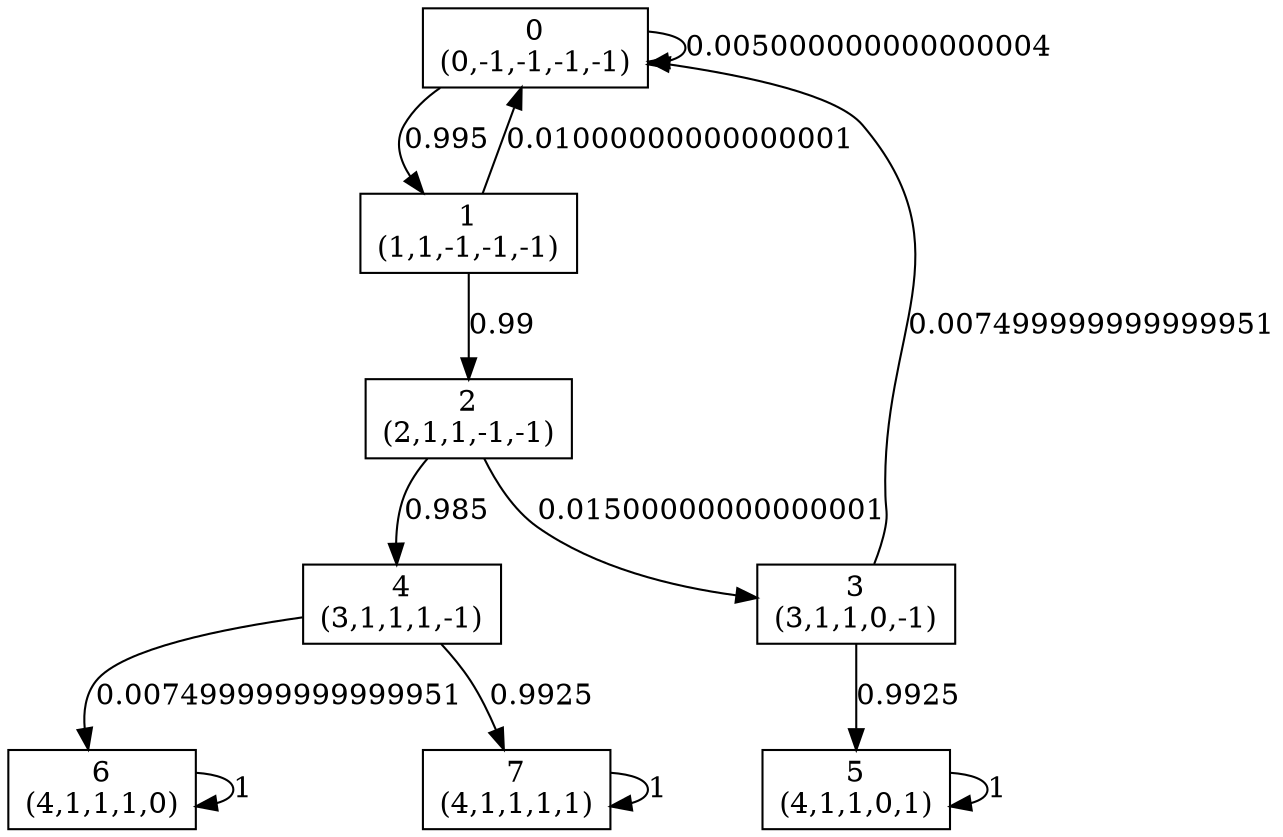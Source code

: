 digraph P {
node [shape=box];
0 -> 0 [ label="0.005000000000000004" ];
0 -> 1 [ label="0.995" ];
1 -> 0 [ label="0.01000000000000001" ];
1 -> 2 [ label="0.99" ];
2 -> 3 [ label="0.01500000000000001" ];
2 -> 4 [ label="0.985" ];
3 -> 0 [ label="0.007499999999999951" ];
3 -> 5 [ label="0.9925" ];
4 -> 6 [ label="0.007499999999999951" ];
4 -> 7 [ label="0.9925" ];
5 -> 5 [ label="1" ];
6 -> 6 [ label="1" ];
7 -> 7 [ label="1" ];
0 [label="0\n(0,-1,-1,-1,-1)"];
1 [label="1\n(1,1,-1,-1,-1)"];
2 [label="2\n(2,1,1,-1,-1)"];
3 [label="3\n(3,1,1,0,-1)"];
4 [label="4\n(3,1,1,1,-1)"];
5 [label="5\n(4,1,1,0,1)"];
6 [label="6\n(4,1,1,1,0)"];
7 [label="7\n(4,1,1,1,1)"];
}
